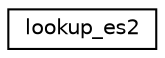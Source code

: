 digraph "Graphical Class Hierarchy"
{
 // INTERACTIVE_SVG=YES
 // LATEX_PDF_SIZE
  edge [fontname="Helvetica",fontsize="10",labelfontname="Helvetica",labelfontsize="10"];
  node [fontname="Helvetica",fontsize="10",shape=record];
  rankdir="LR";
  Node0 [label="lookup_es2",height=0.2,width=0.4,color="black", fillcolor="white", style="filled",URL="$interfacesat__vapor__pres__mod_1_1lookup__es2.html",tooltip=" "];
}
